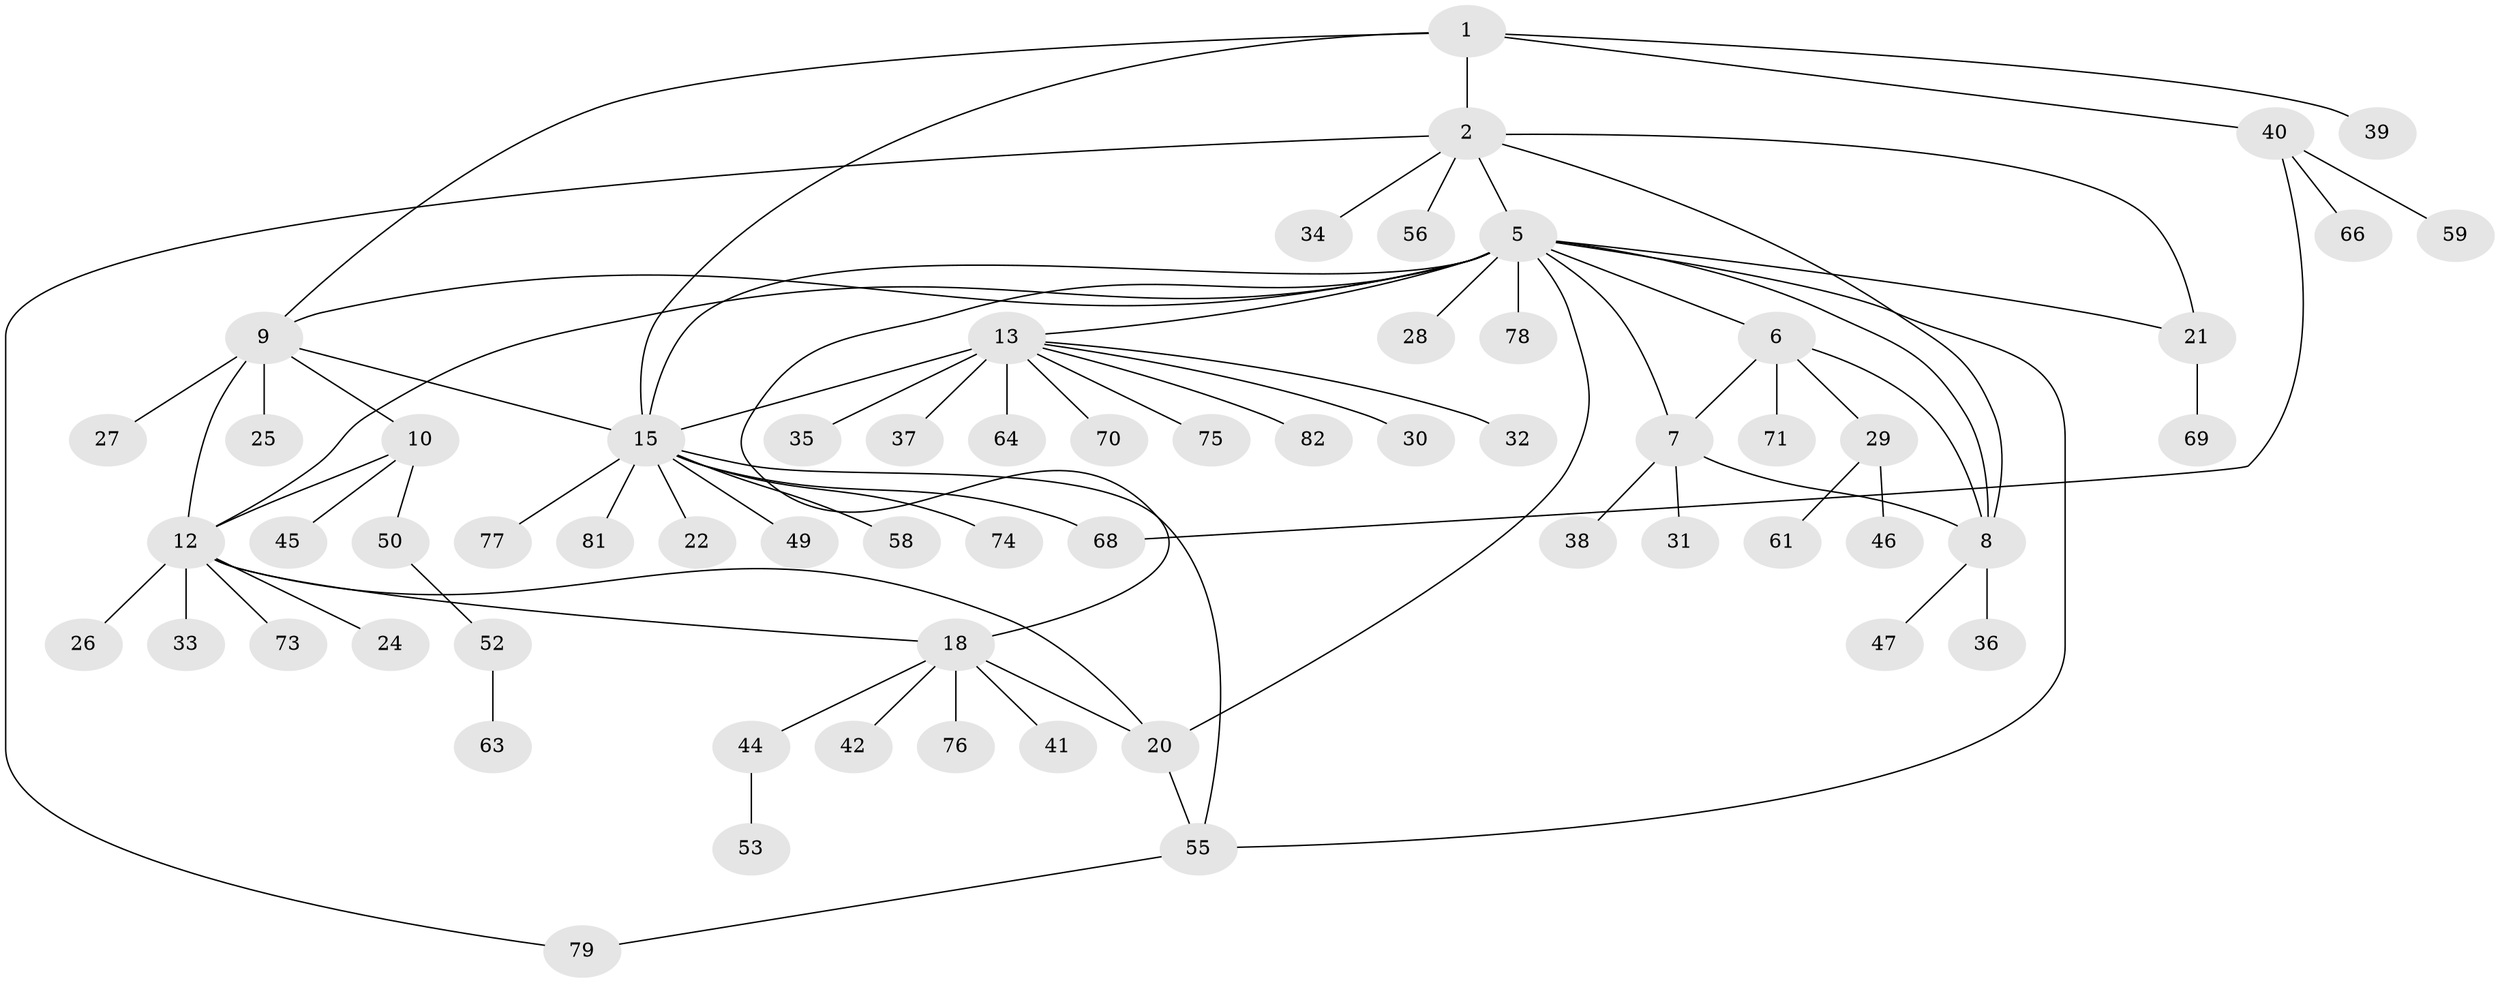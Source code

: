 // original degree distribution, {6: 0.036585365853658534, 7: 0.06097560975609756, 5: 0.04878048780487805, 4: 0.04878048780487805, 9: 0.024390243902439025, 8: 0.04878048780487805, 3: 0.04878048780487805, 1: 0.573170731707317, 2: 0.10975609756097561}
// Generated by graph-tools (version 1.1) at 2025/42/03/06/25 10:42:09]
// undirected, 63 vertices, 80 edges
graph export_dot {
graph [start="1"]
  node [color=gray90,style=filled];
  1 [super="+4"];
  2 [super="+3"];
  5 [super="+17"];
  6;
  7 [super="+23"];
  8 [super="+72"];
  9 [super="+11"];
  10 [super="+67"];
  12 [super="+19"];
  13 [super="+14"];
  15 [super="+16"];
  18 [super="+60"];
  20 [super="+57"];
  21;
  22;
  24;
  25;
  26 [super="+62"];
  27;
  28;
  29 [super="+54"];
  30;
  31;
  32;
  33;
  34;
  35;
  36;
  37;
  38;
  39;
  40 [super="+43"];
  41;
  42;
  44;
  45;
  46 [super="+48"];
  47;
  49;
  50 [super="+51"];
  52;
  53;
  55 [super="+65"];
  56 [super="+80"];
  58;
  59;
  61;
  63;
  64;
  66;
  68;
  69;
  70;
  71;
  73;
  74;
  75;
  76;
  77;
  78;
  79;
  81;
  82;
  1 -- 2 [weight=4];
  1 -- 15;
  1 -- 39;
  1 -- 40;
  1 -- 9;
  2 -- 8;
  2 -- 21;
  2 -- 79;
  2 -- 34;
  2 -- 56;
  2 -- 5;
  5 -- 6;
  5 -- 7;
  5 -- 8;
  5 -- 9;
  5 -- 28 [weight=2];
  5 -- 55;
  5 -- 78;
  5 -- 15;
  5 -- 12;
  5 -- 13;
  5 -- 18;
  5 -- 20;
  5 -- 21;
  6 -- 7;
  6 -- 8;
  6 -- 29;
  6 -- 71;
  7 -- 8;
  7 -- 31;
  7 -- 38;
  8 -- 36;
  8 -- 47;
  9 -- 10 [weight=2];
  9 -- 12 [weight=2];
  9 -- 25;
  9 -- 27;
  9 -- 15;
  10 -- 12;
  10 -- 45;
  10 -- 50;
  12 -- 24;
  12 -- 33;
  12 -- 73;
  12 -- 18;
  12 -- 20;
  12 -- 26;
  13 -- 15 [weight=4];
  13 -- 32;
  13 -- 64;
  13 -- 70;
  13 -- 82;
  13 -- 35;
  13 -- 37;
  13 -- 75;
  13 -- 30;
  15 -- 22;
  15 -- 58;
  15 -- 74;
  15 -- 81;
  15 -- 68;
  15 -- 77;
  15 -- 49;
  15 -- 55;
  18 -- 20;
  18 -- 41;
  18 -- 42;
  18 -- 44;
  18 -- 76;
  20 -- 55;
  21 -- 69;
  29 -- 46;
  29 -- 61;
  40 -- 66;
  40 -- 59;
  40 -- 68;
  44 -- 53;
  50 -- 52;
  52 -- 63;
  55 -- 79;
}
